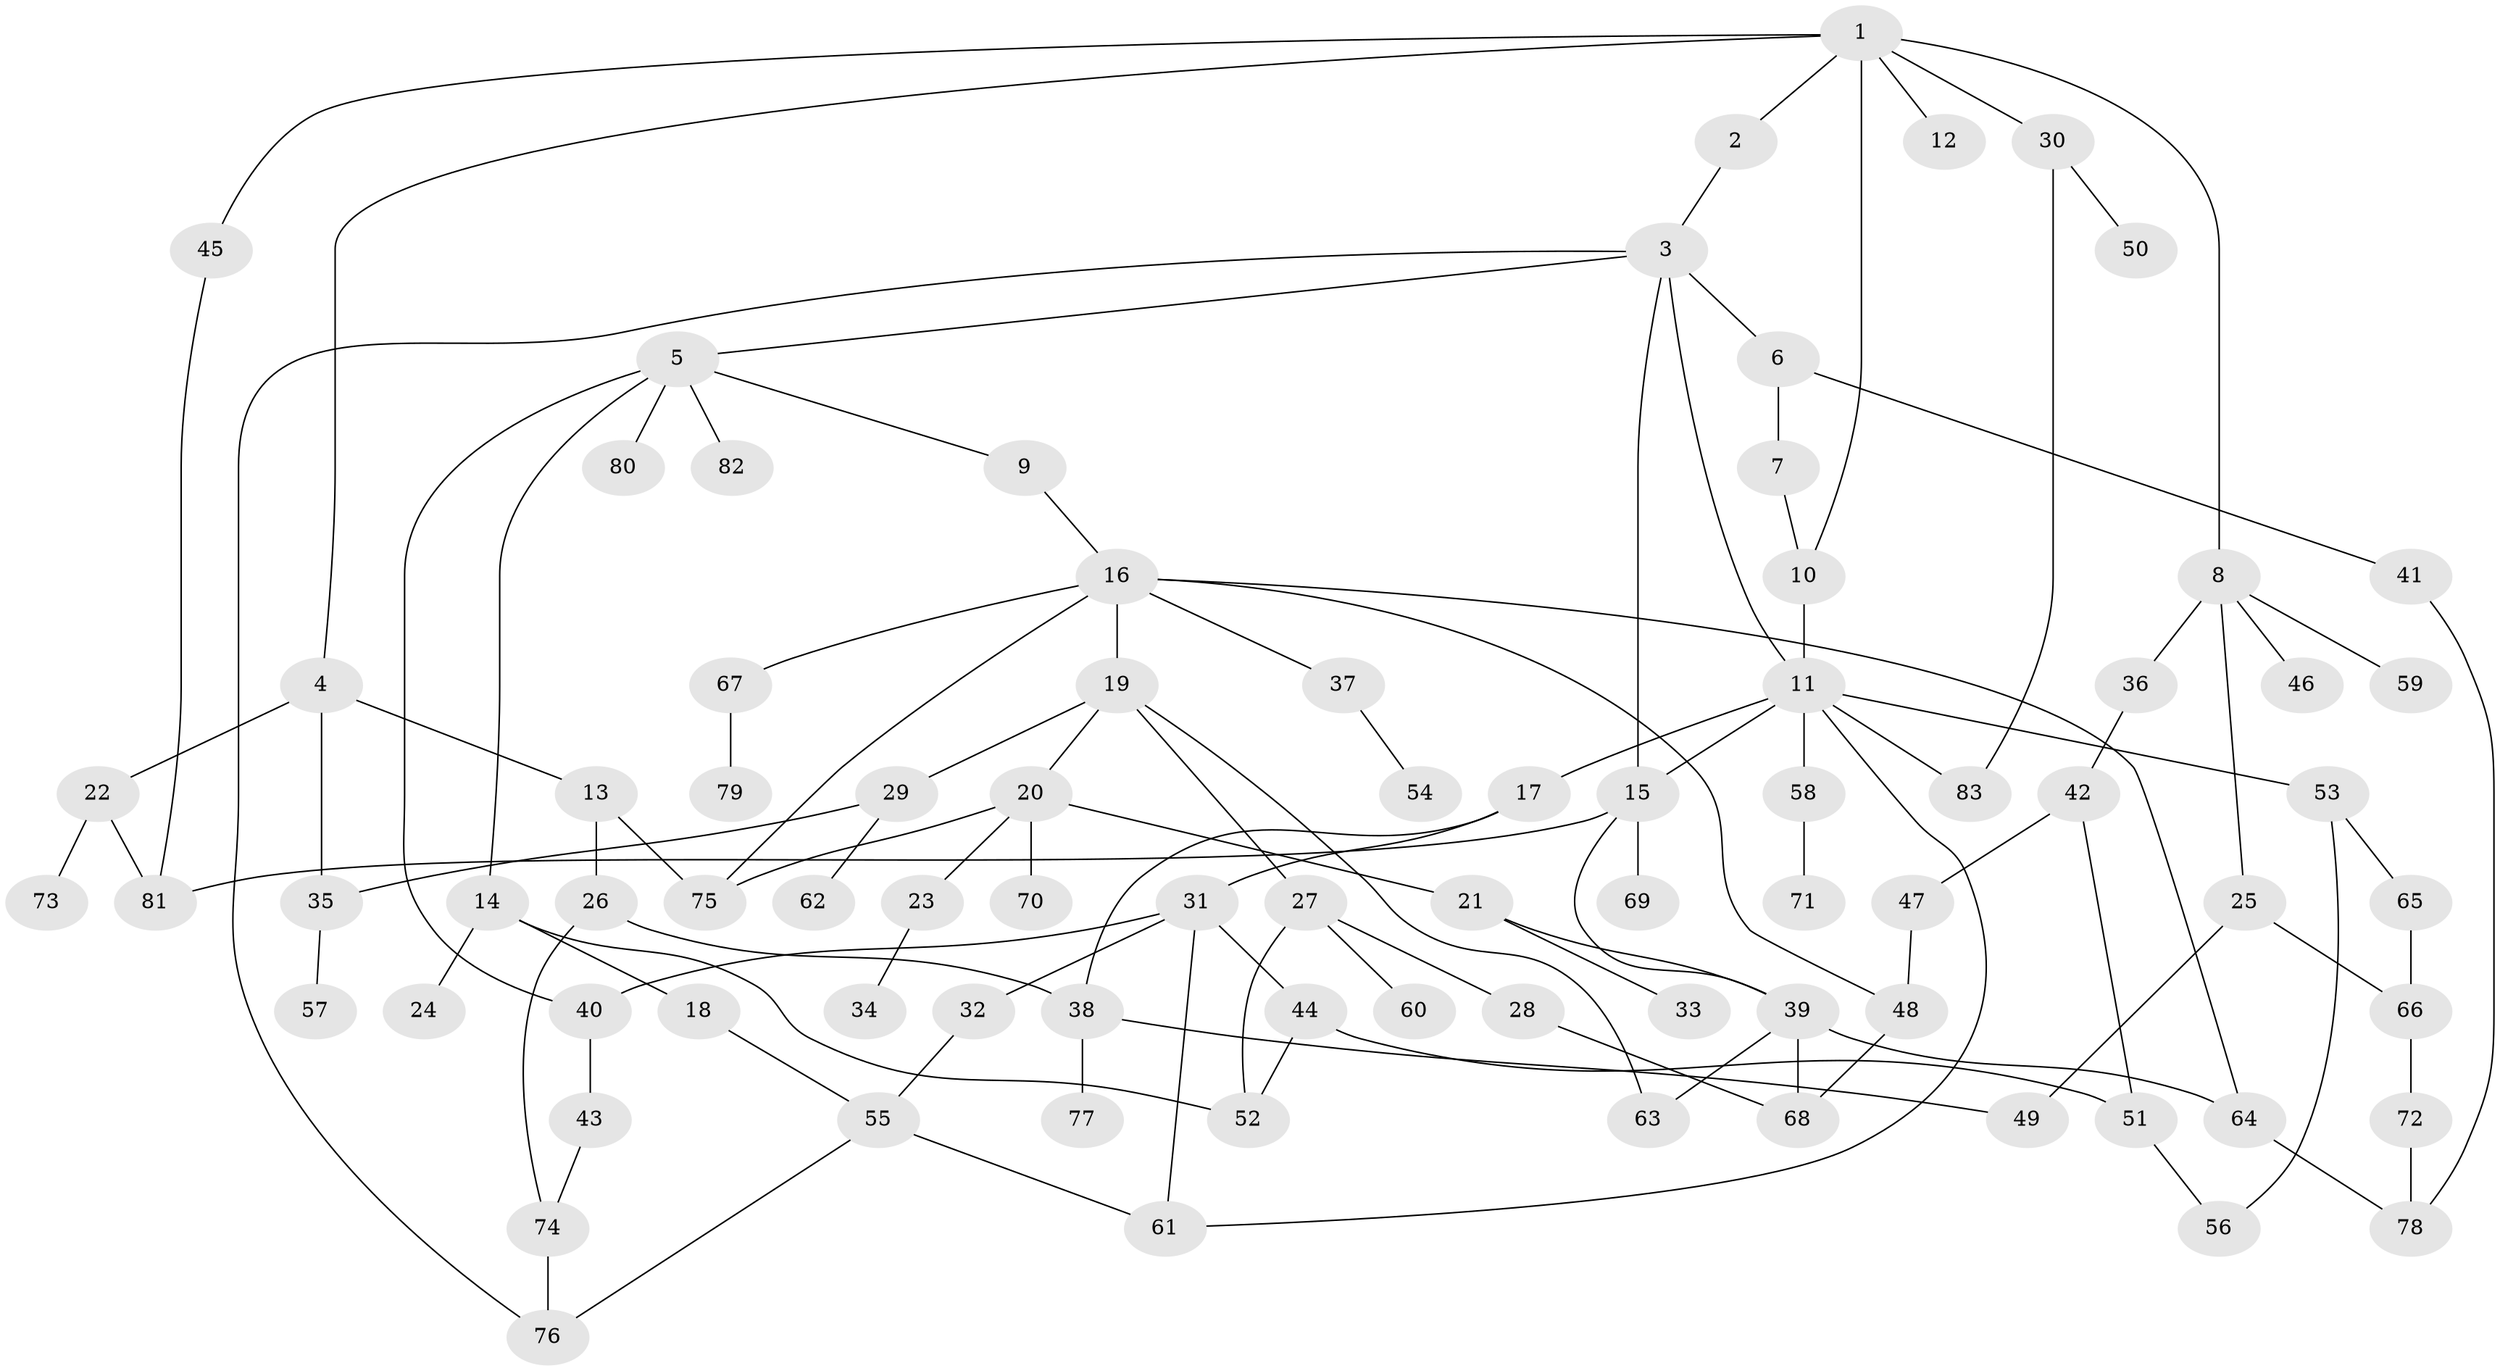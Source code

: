 // Generated by graph-tools (version 1.1) at 2025/13/03/09/25 04:13:18]
// undirected, 83 vertices, 113 edges
graph export_dot {
graph [start="1"]
  node [color=gray90,style=filled];
  1;
  2;
  3;
  4;
  5;
  6;
  7;
  8;
  9;
  10;
  11;
  12;
  13;
  14;
  15;
  16;
  17;
  18;
  19;
  20;
  21;
  22;
  23;
  24;
  25;
  26;
  27;
  28;
  29;
  30;
  31;
  32;
  33;
  34;
  35;
  36;
  37;
  38;
  39;
  40;
  41;
  42;
  43;
  44;
  45;
  46;
  47;
  48;
  49;
  50;
  51;
  52;
  53;
  54;
  55;
  56;
  57;
  58;
  59;
  60;
  61;
  62;
  63;
  64;
  65;
  66;
  67;
  68;
  69;
  70;
  71;
  72;
  73;
  74;
  75;
  76;
  77;
  78;
  79;
  80;
  81;
  82;
  83;
  1 -- 2;
  1 -- 4;
  1 -- 8;
  1 -- 12;
  1 -- 30;
  1 -- 45;
  1 -- 10;
  2 -- 3;
  3 -- 5;
  3 -- 6;
  3 -- 76;
  3 -- 11;
  3 -- 15;
  4 -- 13;
  4 -- 22;
  4 -- 35;
  5 -- 9;
  5 -- 14;
  5 -- 40;
  5 -- 80;
  5 -- 82;
  6 -- 7;
  6 -- 41;
  7 -- 10;
  8 -- 25;
  8 -- 36;
  8 -- 46;
  8 -- 59;
  9 -- 16;
  10 -- 11;
  11 -- 15;
  11 -- 17;
  11 -- 53;
  11 -- 58;
  11 -- 83;
  11 -- 61;
  13 -- 26;
  13 -- 75;
  14 -- 18;
  14 -- 24;
  14 -- 52;
  15 -- 69;
  15 -- 81;
  15 -- 39;
  16 -- 19;
  16 -- 37;
  16 -- 67;
  16 -- 75;
  16 -- 64;
  16 -- 48;
  17 -- 31;
  17 -- 38;
  18 -- 55;
  19 -- 20;
  19 -- 27;
  19 -- 29;
  19 -- 63;
  20 -- 21;
  20 -- 23;
  20 -- 70;
  20 -- 75;
  21 -- 33;
  21 -- 39;
  22 -- 73;
  22 -- 81;
  23 -- 34;
  25 -- 49;
  25 -- 66;
  26 -- 74;
  26 -- 38;
  27 -- 28;
  27 -- 60;
  27 -- 52;
  28 -- 68;
  29 -- 62;
  29 -- 35;
  30 -- 50;
  30 -- 83;
  31 -- 32;
  31 -- 44;
  31 -- 61;
  31 -- 40;
  32 -- 55;
  35 -- 57;
  36 -- 42;
  37 -- 54;
  38 -- 77;
  38 -- 49;
  39 -- 63;
  39 -- 64;
  39 -- 68;
  40 -- 43;
  41 -- 78;
  42 -- 47;
  42 -- 51;
  43 -- 74;
  44 -- 51;
  44 -- 52;
  45 -- 81;
  47 -- 48;
  48 -- 68;
  51 -- 56;
  53 -- 65;
  53 -- 56;
  55 -- 76;
  55 -- 61;
  58 -- 71;
  64 -- 78;
  65 -- 66;
  66 -- 72;
  67 -- 79;
  72 -- 78;
  74 -- 76;
}
